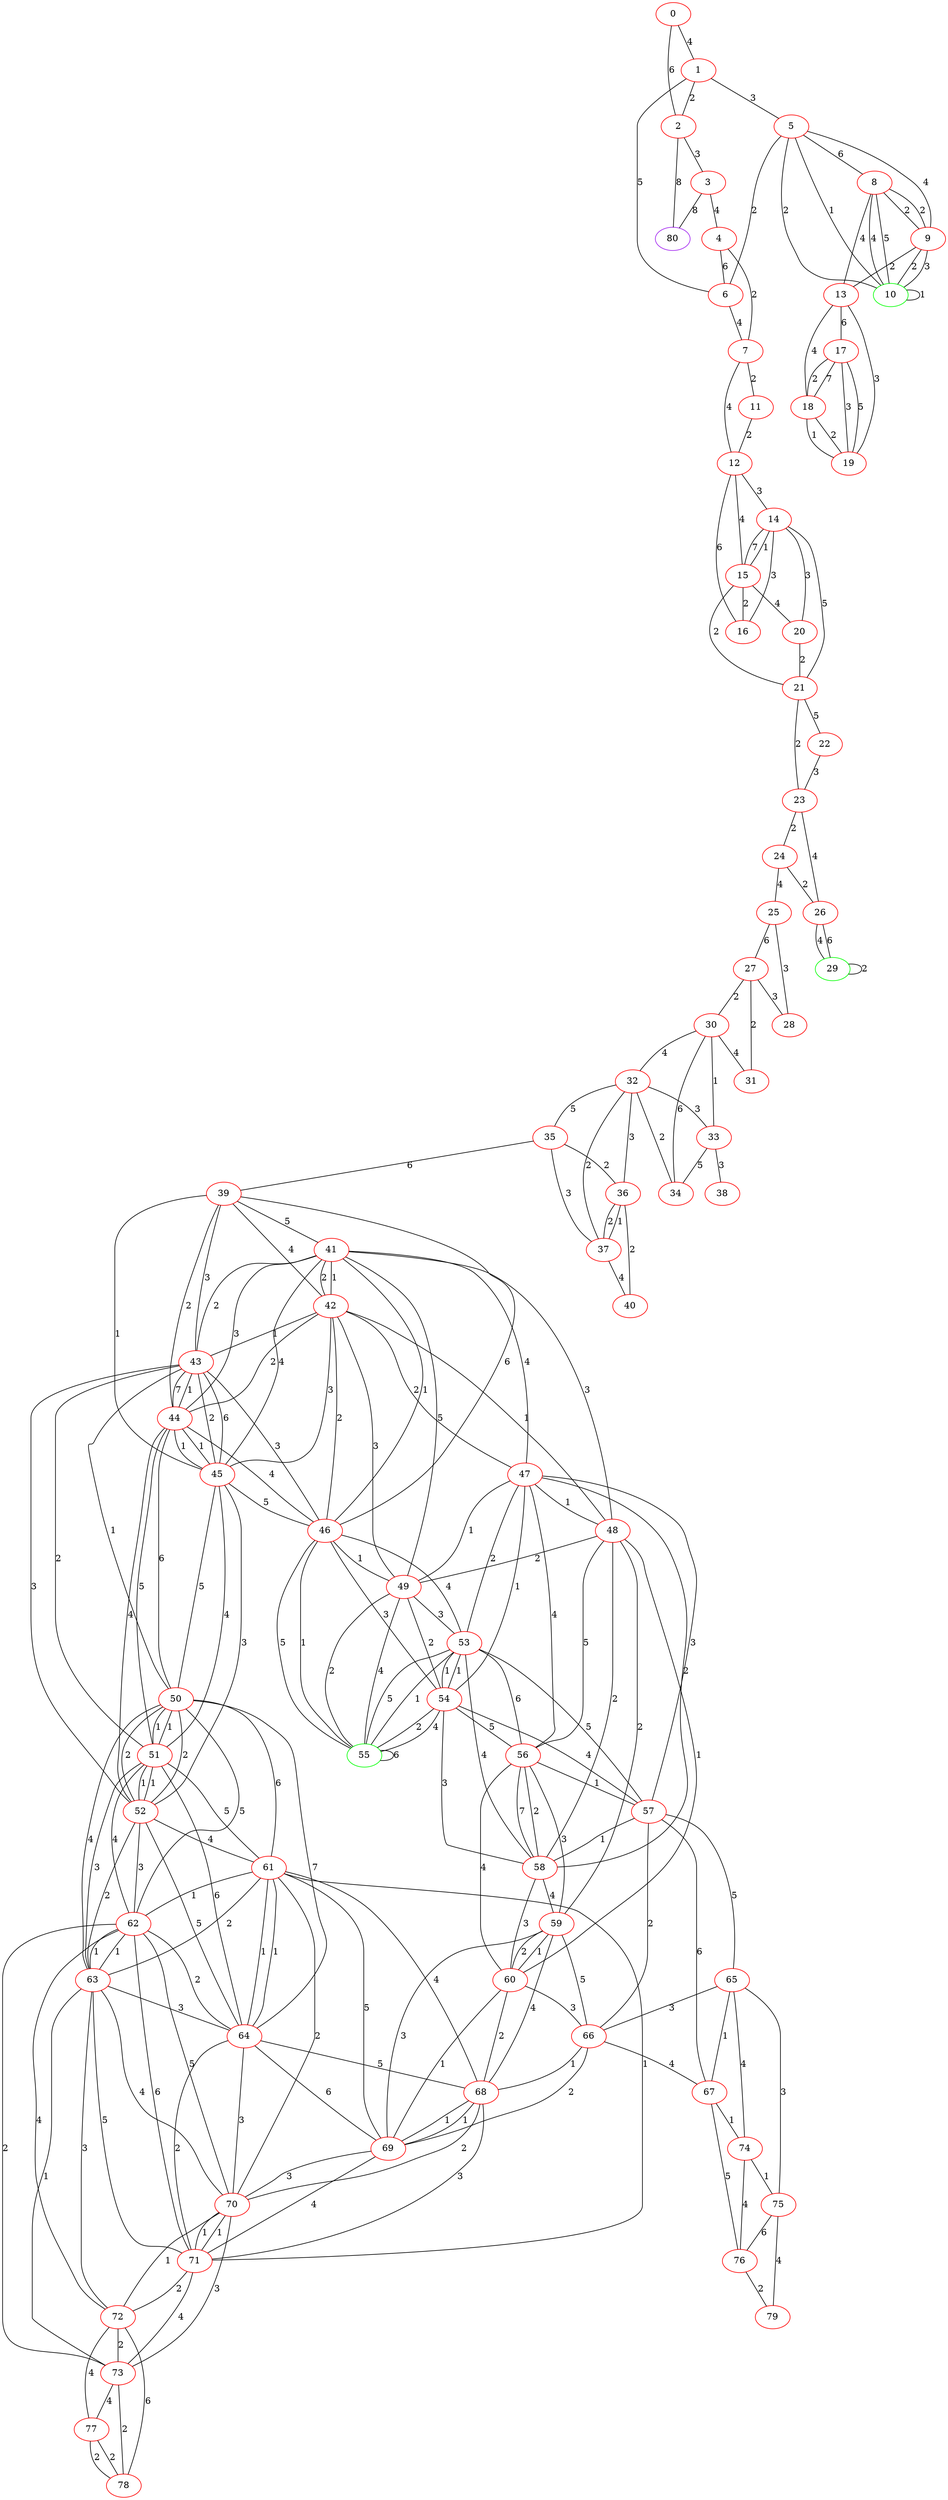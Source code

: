 graph "" {
0 [color=red, weight=1];
1 [color=red, weight=1];
2 [color=red, weight=1];
3 [color=red, weight=1];
4 [color=red, weight=1];
5 [color=red, weight=1];
6 [color=red, weight=1];
7 [color=red, weight=1];
8 [color=red, weight=1];
9 [color=red, weight=1];
10 [color=green, weight=2];
11 [color=red, weight=1];
12 [color=red, weight=1];
13 [color=red, weight=1];
14 [color=red, weight=1];
15 [color=red, weight=1];
16 [color=red, weight=1];
17 [color=red, weight=1];
18 [color=red, weight=1];
19 [color=red, weight=1];
20 [color=red, weight=1];
21 [color=red, weight=1];
22 [color=red, weight=1];
23 [color=red, weight=1];
24 [color=red, weight=1];
25 [color=red, weight=1];
26 [color=red, weight=1];
27 [color=red, weight=1];
28 [color=red, weight=1];
29 [color=green, weight=2];
30 [color=red, weight=1];
31 [color=red, weight=1];
32 [color=red, weight=1];
33 [color=red, weight=1];
34 [color=red, weight=1];
35 [color=red, weight=1];
36 [color=red, weight=1];
37 [color=red, weight=1];
38 [color=red, weight=1];
39 [color=red, weight=1];
40 [color=red, weight=1];
41 [color=red, weight=1];
42 [color=red, weight=1];
43 [color=red, weight=1];
44 [color=red, weight=1];
45 [color=red, weight=1];
46 [color=red, weight=1];
47 [color=red, weight=1];
48 [color=red, weight=1];
49 [color=red, weight=1];
50 [color=red, weight=1];
51 [color=red, weight=1];
52 [color=red, weight=1];
53 [color=red, weight=1];
54 [color=red, weight=1];
55 [color=green, weight=2];
56 [color=red, weight=1];
57 [color=red, weight=1];
58 [color=red, weight=1];
59 [color=red, weight=1];
60 [color=red, weight=1];
61 [color=red, weight=1];
62 [color=red, weight=1];
63 [color=red, weight=1];
64 [color=red, weight=1];
65 [color=red, weight=1];
66 [color=red, weight=1];
67 [color=red, weight=1];
68 [color=red, weight=1];
69 [color=red, weight=1];
70 [color=red, weight=1];
71 [color=red, weight=1];
72 [color=red, weight=1];
73 [color=red, weight=1];
74 [color=red, weight=1];
75 [color=red, weight=1];
76 [color=red, weight=1];
77 [color=red, weight=1];
78 [color=red, weight=1];
79 [color=red, weight=1];
80 [color=purple, weight=4];
0 -- 1  [key=0, label=4];
0 -- 2  [key=0, label=6];
1 -- 2  [key=0, label=2];
1 -- 5  [key=0, label=3];
1 -- 6  [key=0, label=5];
2 -- 3  [key=0, label=3];
2 -- 80  [key=0, label=8];
3 -- 80  [key=0, label=8];
3 -- 4  [key=0, label=4];
4 -- 6  [key=0, label=6];
4 -- 7  [key=0, label=2];
5 -- 8  [key=0, label=6];
5 -- 9  [key=0, label=4];
5 -- 10  [key=0, label=2];
5 -- 10  [key=1, label=1];
5 -- 6  [key=0, label=2];
6 -- 7  [key=0, label=4];
7 -- 11  [key=0, label=2];
7 -- 12  [key=0, label=4];
8 -- 9  [key=0, label=2];
8 -- 9  [key=1, label=2];
8 -- 10  [key=0, label=4];
8 -- 10  [key=1, label=5];
8 -- 13  [key=0, label=4];
9 -- 10  [key=0, label=2];
9 -- 10  [key=1, label=3];
9 -- 13  [key=0, label=2];
10 -- 10  [key=0, label=1];
11 -- 12  [key=0, label=2];
12 -- 15  [key=0, label=4];
12 -- 16  [key=0, label=6];
12 -- 14  [key=0, label=3];
13 -- 17  [key=0, label=6];
13 -- 18  [key=0, label=4];
13 -- 19  [key=0, label=3];
14 -- 16  [key=0, label=3];
14 -- 20  [key=0, label=3];
14 -- 21  [key=0, label=5];
14 -- 15  [key=0, label=7];
14 -- 15  [key=1, label=1];
15 -- 16  [key=0, label=2];
15 -- 20  [key=0, label=4];
15 -- 21  [key=0, label=2];
17 -- 18  [key=0, label=2];
17 -- 18  [key=1, label=7];
17 -- 19  [key=0, label=3];
17 -- 19  [key=1, label=5];
18 -- 19  [key=0, label=1];
18 -- 19  [key=1, label=2];
20 -- 21  [key=0, label=2];
21 -- 22  [key=0, label=5];
21 -- 23  [key=0, label=2];
22 -- 23  [key=0, label=3];
23 -- 24  [key=0, label=2];
23 -- 26  [key=0, label=4];
24 -- 25  [key=0, label=4];
24 -- 26  [key=0, label=2];
25 -- 27  [key=0, label=6];
25 -- 28  [key=0, label=3];
26 -- 29  [key=0, label=4];
26 -- 29  [key=1, label=6];
27 -- 28  [key=0, label=3];
27 -- 30  [key=0, label=2];
27 -- 31  [key=0, label=2];
29 -- 29  [key=0, label=2];
30 -- 32  [key=0, label=4];
30 -- 33  [key=0, label=1];
30 -- 34  [key=0, label=6];
30 -- 31  [key=0, label=4];
32 -- 33  [key=0, label=3];
32 -- 34  [key=0, label=2];
32 -- 35  [key=0, label=5];
32 -- 36  [key=0, label=3];
32 -- 37  [key=0, label=2];
33 -- 34  [key=0, label=5];
33 -- 38  [key=0, label=3];
35 -- 36  [key=0, label=2];
35 -- 37  [key=0, label=3];
35 -- 39  [key=0, label=6];
36 -- 40  [key=0, label=2];
36 -- 37  [key=0, label=2];
36 -- 37  [key=1, label=1];
37 -- 40  [key=0, label=4];
39 -- 41  [key=0, label=5];
39 -- 42  [key=0, label=4];
39 -- 43  [key=0, label=3];
39 -- 44  [key=0, label=2];
39 -- 45  [key=0, label=1];
39 -- 46  [key=0, label=6];
41 -- 42  [key=0, label=2];
41 -- 42  [key=1, label=1];
41 -- 43  [key=0, label=2];
41 -- 44  [key=0, label=3];
41 -- 45  [key=0, label=4];
41 -- 46  [key=0, label=1];
41 -- 47  [key=0, label=4];
41 -- 48  [key=0, label=3];
41 -- 49  [key=0, label=5];
42 -- 43  [key=0, label=1];
42 -- 44  [key=0, label=2];
42 -- 45  [key=0, label=3];
42 -- 46  [key=0, label=2];
42 -- 47  [key=0, label=2];
42 -- 48  [key=0, label=1];
42 -- 49  [key=0, label=3];
43 -- 44  [key=0, label=1];
43 -- 44  [key=1, label=7];
43 -- 45  [key=0, label=2];
43 -- 45  [key=1, label=6];
43 -- 46  [key=0, label=3];
43 -- 50  [key=0, label=1];
43 -- 51  [key=0, label=2];
43 -- 52  [key=0, label=3];
44 -- 45  [key=0, label=1];
44 -- 45  [key=1, label=1];
44 -- 46  [key=0, label=4];
44 -- 50  [key=0, label=6];
44 -- 51  [key=0, label=5];
44 -- 52  [key=0, label=4];
45 -- 46  [key=0, label=5];
45 -- 50  [key=0, label=5];
45 -- 51  [key=0, label=4];
45 -- 52  [key=0, label=3];
46 -- 49  [key=0, label=1];
46 -- 53  [key=0, label=4];
46 -- 54  [key=0, label=3];
46 -- 55  [key=0, label=1];
46 -- 55  [key=1, label=5];
47 -- 48  [key=0, label=1];
47 -- 49  [key=0, label=1];
47 -- 53  [key=0, label=2];
47 -- 54  [key=0, label=1];
47 -- 56  [key=0, label=4];
47 -- 57  [key=0, label=3];
47 -- 58  [key=0, label=2];
48 -- 49  [key=0, label=2];
48 -- 56  [key=0, label=5];
48 -- 58  [key=0, label=2];
48 -- 59  [key=0, label=2];
48 -- 60  [key=0, label=1];
49 -- 53  [key=0, label=3];
49 -- 54  [key=0, label=2];
49 -- 55  [key=0, label=2];
49 -- 55  [key=1, label=4];
50 -- 64  [key=0, label=7];
50 -- 51  [key=0, label=1];
50 -- 51  [key=1, label=1];
50 -- 52  [key=0, label=2];
50 -- 52  [key=1, label=2];
50 -- 61  [key=0, label=6];
50 -- 62  [key=0, label=5];
50 -- 63  [key=0, label=4];
51 -- 64  [key=0, label=6];
51 -- 52  [key=0, label=1];
51 -- 52  [key=1, label=1];
51 -- 61  [key=0, label=5];
51 -- 62  [key=0, label=4];
51 -- 63  [key=0, label=3];
52 -- 64  [key=0, label=5];
52 -- 61  [key=0, label=4];
52 -- 62  [key=0, label=3];
52 -- 63  [key=0, label=2];
53 -- 54  [key=0, label=1];
53 -- 54  [key=1, label=1];
53 -- 55  [key=0, label=5];
53 -- 55  [key=1, label=1];
53 -- 56  [key=0, label=6];
53 -- 57  [key=0, label=5];
53 -- 58  [key=0, label=4];
54 -- 55  [key=0, label=4];
54 -- 55  [key=1, label=2];
54 -- 56  [key=0, label=5];
54 -- 57  [key=0, label=4];
54 -- 58  [key=0, label=3];
55 -- 55  [key=0, label=6];
56 -- 57  [key=0, label=1];
56 -- 58  [key=0, label=7];
56 -- 58  [key=1, label=2];
56 -- 59  [key=0, label=3];
56 -- 60  [key=0, label=4];
57 -- 65  [key=0, label=5];
57 -- 66  [key=0, label=2];
57 -- 67  [key=0, label=6];
57 -- 58  [key=0, label=1];
58 -- 59  [key=0, label=4];
58 -- 60  [key=0, label=3];
59 -- 66  [key=0, label=5];
59 -- 68  [key=0, label=4];
59 -- 69  [key=0, label=3];
59 -- 60  [key=0, label=2];
59 -- 60  [key=1, label=1];
60 -- 66  [key=0, label=3];
60 -- 68  [key=0, label=2];
60 -- 69  [key=0, label=1];
61 -- 64  [key=0, label=1];
61 -- 64  [key=1, label=1];
61 -- 68  [key=0, label=4];
61 -- 69  [key=0, label=5];
61 -- 70  [key=0, label=2];
61 -- 71  [key=0, label=1];
61 -- 62  [key=0, label=1];
61 -- 63  [key=0, label=2];
62 -- 64  [key=0, label=2];
62 -- 70  [key=0, label=5];
62 -- 71  [key=0, label=6];
62 -- 72  [key=0, label=4];
62 -- 73  [key=0, label=2];
62 -- 63  [key=0, label=1];
62 -- 63  [key=1, label=1];
63 -- 64  [key=0, label=3];
63 -- 70  [key=0, label=4];
63 -- 71  [key=0, label=5];
63 -- 72  [key=0, label=3];
63 -- 73  [key=0, label=1];
64 -- 68  [key=0, label=5];
64 -- 69  [key=0, label=6];
64 -- 70  [key=0, label=3];
64 -- 71  [key=0, label=2];
65 -- 67  [key=0, label=1];
65 -- 74  [key=0, label=4];
65 -- 75  [key=0, label=3];
65 -- 66  [key=0, label=3];
66 -- 67  [key=0, label=4];
66 -- 68  [key=0, label=1];
66 -- 69  [key=0, label=2];
67 -- 74  [key=0, label=1];
67 -- 76  [key=0, label=5];
68 -- 69  [key=0, label=1];
68 -- 69  [key=1, label=1];
68 -- 70  [key=0, label=2];
68 -- 71  [key=0, label=3];
69 -- 70  [key=0, label=3];
69 -- 71  [key=0, label=4];
70 -- 71  [key=0, label=1];
70 -- 71  [key=1, label=1];
70 -- 72  [key=0, label=1];
70 -- 73  [key=0, label=3];
71 -- 72  [key=0, label=2];
71 -- 73  [key=0, label=4];
72 -- 73  [key=0, label=2];
72 -- 77  [key=0, label=4];
72 -- 78  [key=0, label=6];
73 -- 77  [key=0, label=4];
73 -- 78  [key=0, label=2];
74 -- 75  [key=0, label=1];
74 -- 76  [key=0, label=4];
75 -- 76  [key=0, label=6];
75 -- 79  [key=0, label=4];
76 -- 79  [key=0, label=2];
77 -- 78  [key=0, label=2];
77 -- 78  [key=1, label=2];
}
